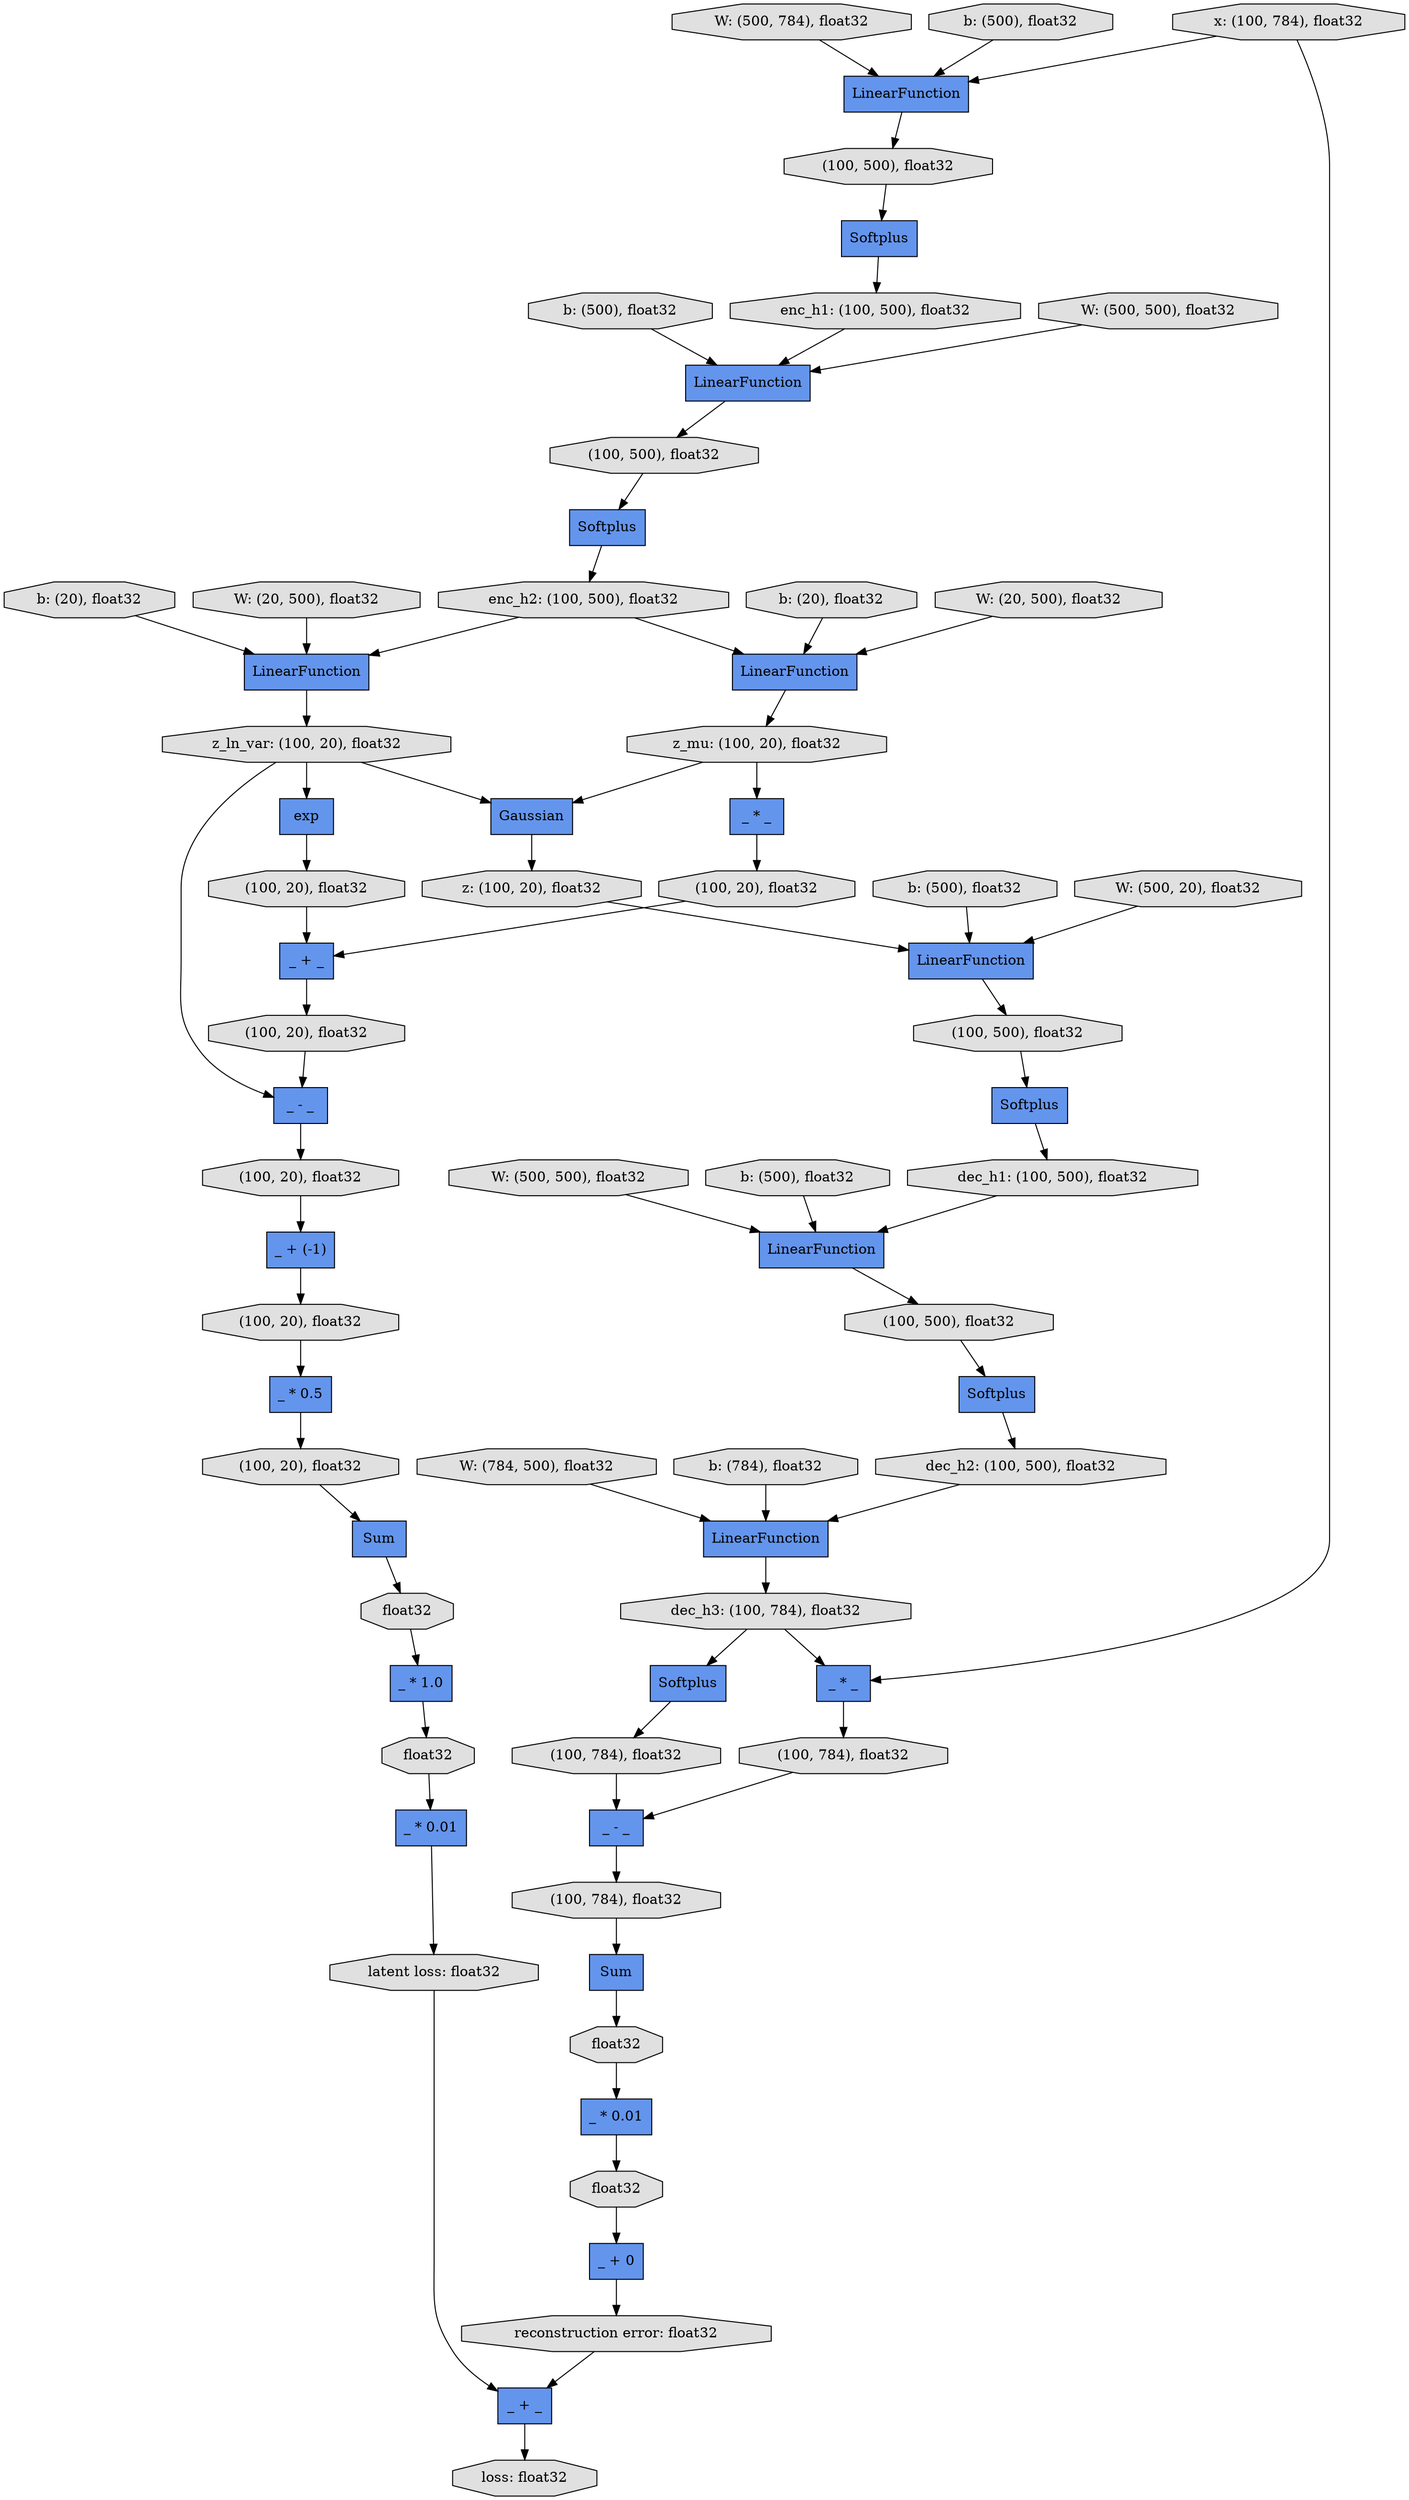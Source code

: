 digraph graphname{rankdir=TB;139929096816680 [label="(100, 20), float32",shape="octagon",fillcolor="#E0E0E0",style="filled"];139929096814664 [label="LinearFunction",shape="record",fillcolor="#6495ED",style="filled"];139929096816736 [label="_ * _",shape="record",fillcolor="#6495ED",style="filled"];139929096814776 [label="z: (100, 20), float32",shape="octagon",fillcolor="#E0E0E0",style="filled"];139929096816848 [label="_ + _",shape="record",fillcolor="#6495ED",style="filled"];139929096814832 [label="(100, 784), float32",shape="octagon",fillcolor="#E0E0E0",style="filled"];139929096814888 [label="(100, 500), float32",shape="octagon",fillcolor="#E0E0E0",style="filled"];139929096816960 [label="(100, 20), float32",shape="octagon",fillcolor="#E0E0E0",style="filled"];139929096814944 [label="LinearFunction",shape="record",fillcolor="#6495ED",style="filled"];139929096817016 [label="_ - _",shape="record",fillcolor="#6495ED",style="filled"];139930040027512 [label="W: (20, 500), float32",shape="octagon",fillcolor="#E0E0E0",style="filled"];139929096815000 [label="Softplus",shape="record",fillcolor="#6495ED",style="filled"];139929096817072 [label="_ + (-1)",shape="record",fillcolor="#6495ED",style="filled"];139929096815056 [label="_ * _",shape="record",fillcolor="#6495ED",style="filled"];139929096817128 [label="(100, 20), float32",shape="octagon",fillcolor="#E0E0E0",style="filled"];139929105734120 [label="Softplus",shape="record",fillcolor="#6495ED",style="filled"];139929096815112 [label="dec_h1: (100, 500), float32",shape="octagon",fillcolor="#E0E0E0",style="filled"];139929096815168 [label="(100, 500), float32",shape="octagon",fillcolor="#E0E0E0",style="filled"];139929096817240 [label="_ * 0.5",shape="record",fillcolor="#6495ED",style="filled"];139929105734232 [label="W: (500, 500), float32",shape="octagon",fillcolor="#E0E0E0",style="filled"];139929096815224 [label="LinearFunction",shape="record",fillcolor="#6495ED",style="filled"];139929096817296 [label="(100, 20), float32",shape="octagon",fillcolor="#E0E0E0",style="filled"];139929096815280 [label="Softplus",shape="record",fillcolor="#6495ED",style="filled"];139929096815336 [label="Softplus",shape="record",fillcolor="#6495ED",style="filled"];139929096817408 [label="Sum",shape="record",fillcolor="#6495ED",style="filled"];139929096815392 [label="dec_h2: (100, 500), float32",shape="octagon",fillcolor="#E0E0E0",style="filled"];139929105734456 [label="W: (784, 500), float32",shape="octagon",fillcolor="#E0E0E0",style="filled"];139929096815448 [label="dec_h3: (100, 784), float32",shape="octagon",fillcolor="#E0E0E0",style="filled"];139929096817520 [label="(100, 20), float32",shape="octagon",fillcolor="#E0E0E0",style="filled"];139929096815504 [label="_ * 0.01",shape="record",fillcolor="#6495ED",style="filled"];139929096815560 [label="Sum",shape="record",fillcolor="#6495ED",style="filled"];139929096817632 [label="(100, 20), float32",shape="octagon",fillcolor="#E0E0E0",style="filled"];139929105955808 [label="W: (500, 784), float32",shape="octagon",fillcolor="#E0E0E0",style="filled"];139929096815616 [label="(100, 784), float32",shape="octagon",fillcolor="#E0E0E0",style="filled"];139929105955864 [label="W: (500, 500), float32",shape="octagon",fillcolor="#E0E0E0",style="filled"];139929096815672 [label="_ - _",shape="record",fillcolor="#6495ED",style="filled"];139929096817744 [label="_ * 1.0",shape="record",fillcolor="#6495ED",style="filled"];139929105734736 [label="b: (784), float32",shape="octagon",fillcolor="#E0E0E0",style="filled"];139929096815728 [label="float32",shape="octagon",fillcolor="#E0E0E0",style="filled"];139929105732720 [label="b: (20), float32",shape="octagon",fillcolor="#E0E0E0",style="filled"];139929105906824 [label="enc_h1: (100, 500), float32",shape="octagon",fillcolor="#E0E0E0",style="filled"];139929096815784 [label="(100, 784), float32",shape="octagon",fillcolor="#E0E0E0",style="filled"];139929105955920 [label="b: (500), float32",shape="octagon",fillcolor="#E0E0E0",style="filled"];139929096817856 [label="_ * 0.01",shape="record",fillcolor="#6495ED",style="filled"];139929105906880 [label="Gaussian",shape="record",fillcolor="#6495ED",style="filled"];139929096817912 [label="float32",shape="octagon",fillcolor="#E0E0E0",style="filled"];139929105906936 [label="z_ln_var: (100, 20), float32",shape="octagon",fillcolor="#E0E0E0",style="filled"];139929105954072 [label="b: (20), float32",shape="octagon",fillcolor="#E0E0E0",style="filled"];139929105732888 [label="LinearFunction",shape="record",fillcolor="#6495ED",style="filled"];139929096817968 [label="_ + _",shape="record",fillcolor="#6495ED",style="filled"];139929096815952 [label="_ + 0",shape="record",fillcolor="#6495ED",style="filled"];139929105907048 [label="(100, 500), float32",shape="octagon",fillcolor="#E0E0E0",style="filled"];139929096818080 [label="float32",shape="octagon",fillcolor="#E0E0E0",style="filled"];139929105907104 [label="LinearFunction",shape="record",fillcolor="#6495ED",style="filled"];139929096816064 [label="exp",shape="record",fillcolor="#6495ED",style="filled"];139929096816120 [label="float32",shape="octagon",fillcolor="#E0E0E0",style="filled"];139929105733112 [label="b: (500), float32",shape="octagon",fillcolor="#E0E0E0",style="filled"];139929105907216 [label="LinearFunction",shape="record",fillcolor="#6495ED",style="filled"];139929105907272 [label="enc_h2: (100, 500), float32",shape="octagon",fillcolor="#E0E0E0",style="filled"];139929096818304 [label="latent loss: float32",shape="octagon",fillcolor="#E0E0E0",style="filled"];139929105735296 [label="W: (500, 20), float32",shape="octagon",fillcolor="#E0E0E0",style="filled"];139929105942176 [label="x: (100, 784), float32",shape="octagon",fillcolor="#E0E0E0",style="filled"];139929096818360 [label="loss: float32",shape="octagon",fillcolor="#E0E0E0",style="filled"];139929105907328 [label="(100, 500), float32",shape="octagon",fillcolor="#E0E0E0",style="filled"];139929096816344 [label="reconstruction error: float32",shape="octagon",fillcolor="#E0E0E0",style="filled"];139929105907440 [label="LinearFunction",shape="record",fillcolor="#6495ED",style="filled"];139929105907496 [label="z_mu: (100, 20), float32",shape="octagon",fillcolor="#E0E0E0",style="filled"];139929105956648 [label="W: (20, 500), float32",shape="octagon",fillcolor="#E0E0E0",style="filled"];139929105735520 [label="b: (500), float32",shape="octagon",fillcolor="#E0E0E0",style="filled"];139929105907552 [label="Softplus",shape="record",fillcolor="#6495ED",style="filled"];139929105956760 [label="b: (500), float32",shape="octagon",fillcolor="#E0E0E0",style="filled"];139929096815448 -> 139929096815336;139929096817296 -> 139929096817072;139929105733112 -> 139929096814664;139929096814832 -> 139929096815672;139929096814664 -> 139929096814888;139929105734736 -> 139929096815224;139929096815448 -> 139929096815056;139929096817016 -> 139929096817296;139929105907272 -> 139929105907104;139929096815000 -> 139929096815112;139929096817744 -> 139929096818080;139929096817632 -> 139929096817408;139929096817408 -> 139929096817912;139929105906880 -> 139929096814776;139929096816848 -> 139929096817128;139929096815616 -> 139929096815672;139929096817912 -> 139929096817744;139929105955864 -> 139929105907216;139929096815168 -> 139929096815280;139929096817856 -> 139929096818304;139929105907104 -> 139929105906936;139929096817072 -> 139929096817520;139929105906936 -> 139929105906880;139929105942176 -> 139929105732888;139929105734456 -> 139929096815224;139929096815672 -> 139929096815784;139929105907272 -> 139929105907440;139929096817128 -> 139929096817016;139929096815728 -> 139929096815504;139929096815392 -> 139929096815224;139929096818304 -> 139929096817968;139929096816680 -> 139929096816848;139929105907496 -> 139929096816736;139929105907216 -> 139929105907328;139929096815560 -> 139929096815728;139929096815280 -> 139929096815392;139929096817968 -> 139929096818360;139929096818080 -> 139929096817856;139929096815784 -> 139929096815560;139929096815952 -> 139929096816344;139929096816960 -> 139929096816848;139929105907048 -> 139929105734120;139929096815224 -> 139929096815448;139929096814776 -> 139929096814664;139929105907496 -> 139929105906880;139929105735520 -> 139929096814944;139929105956648 -> 139929105907440;139929105906824 -> 139929105907216;139929105955920 -> 139929105732888;139929105734120 -> 139929105906824;139929096815056 -> 139929096815616;139929105907552 -> 139929105907272;139929105955808 -> 139929105732888;139929105732888 -> 139929105907048;139929105956760 -> 139929105907216;139930040027512 -> 139929105907104;139929105734232 -> 139929096814944;139929105942176 -> 139929096815056;139929096816120 -> 139929096815952;139929105735296 -> 139929096814664;139929096817240 -> 139929096817632;139929096815112 -> 139929096814944;139929096817520 -> 139929096817240;139929105906936 -> 139929096817016;139929096814888 -> 139929096815000;139929096815504 -> 139929096816120;139929105732720 -> 139929105907104;139929105907328 -> 139929105907552;139929105906936 -> 139929096816064;139929096814944 -> 139929096815168;139929096816736 -> 139929096816960;139929096816064 -> 139929096816680;139929096815336 -> 139929096814832;139929105907440 -> 139929105907496;139929096816344 -> 139929096817968;139929105954072 -> 139929105907440;}